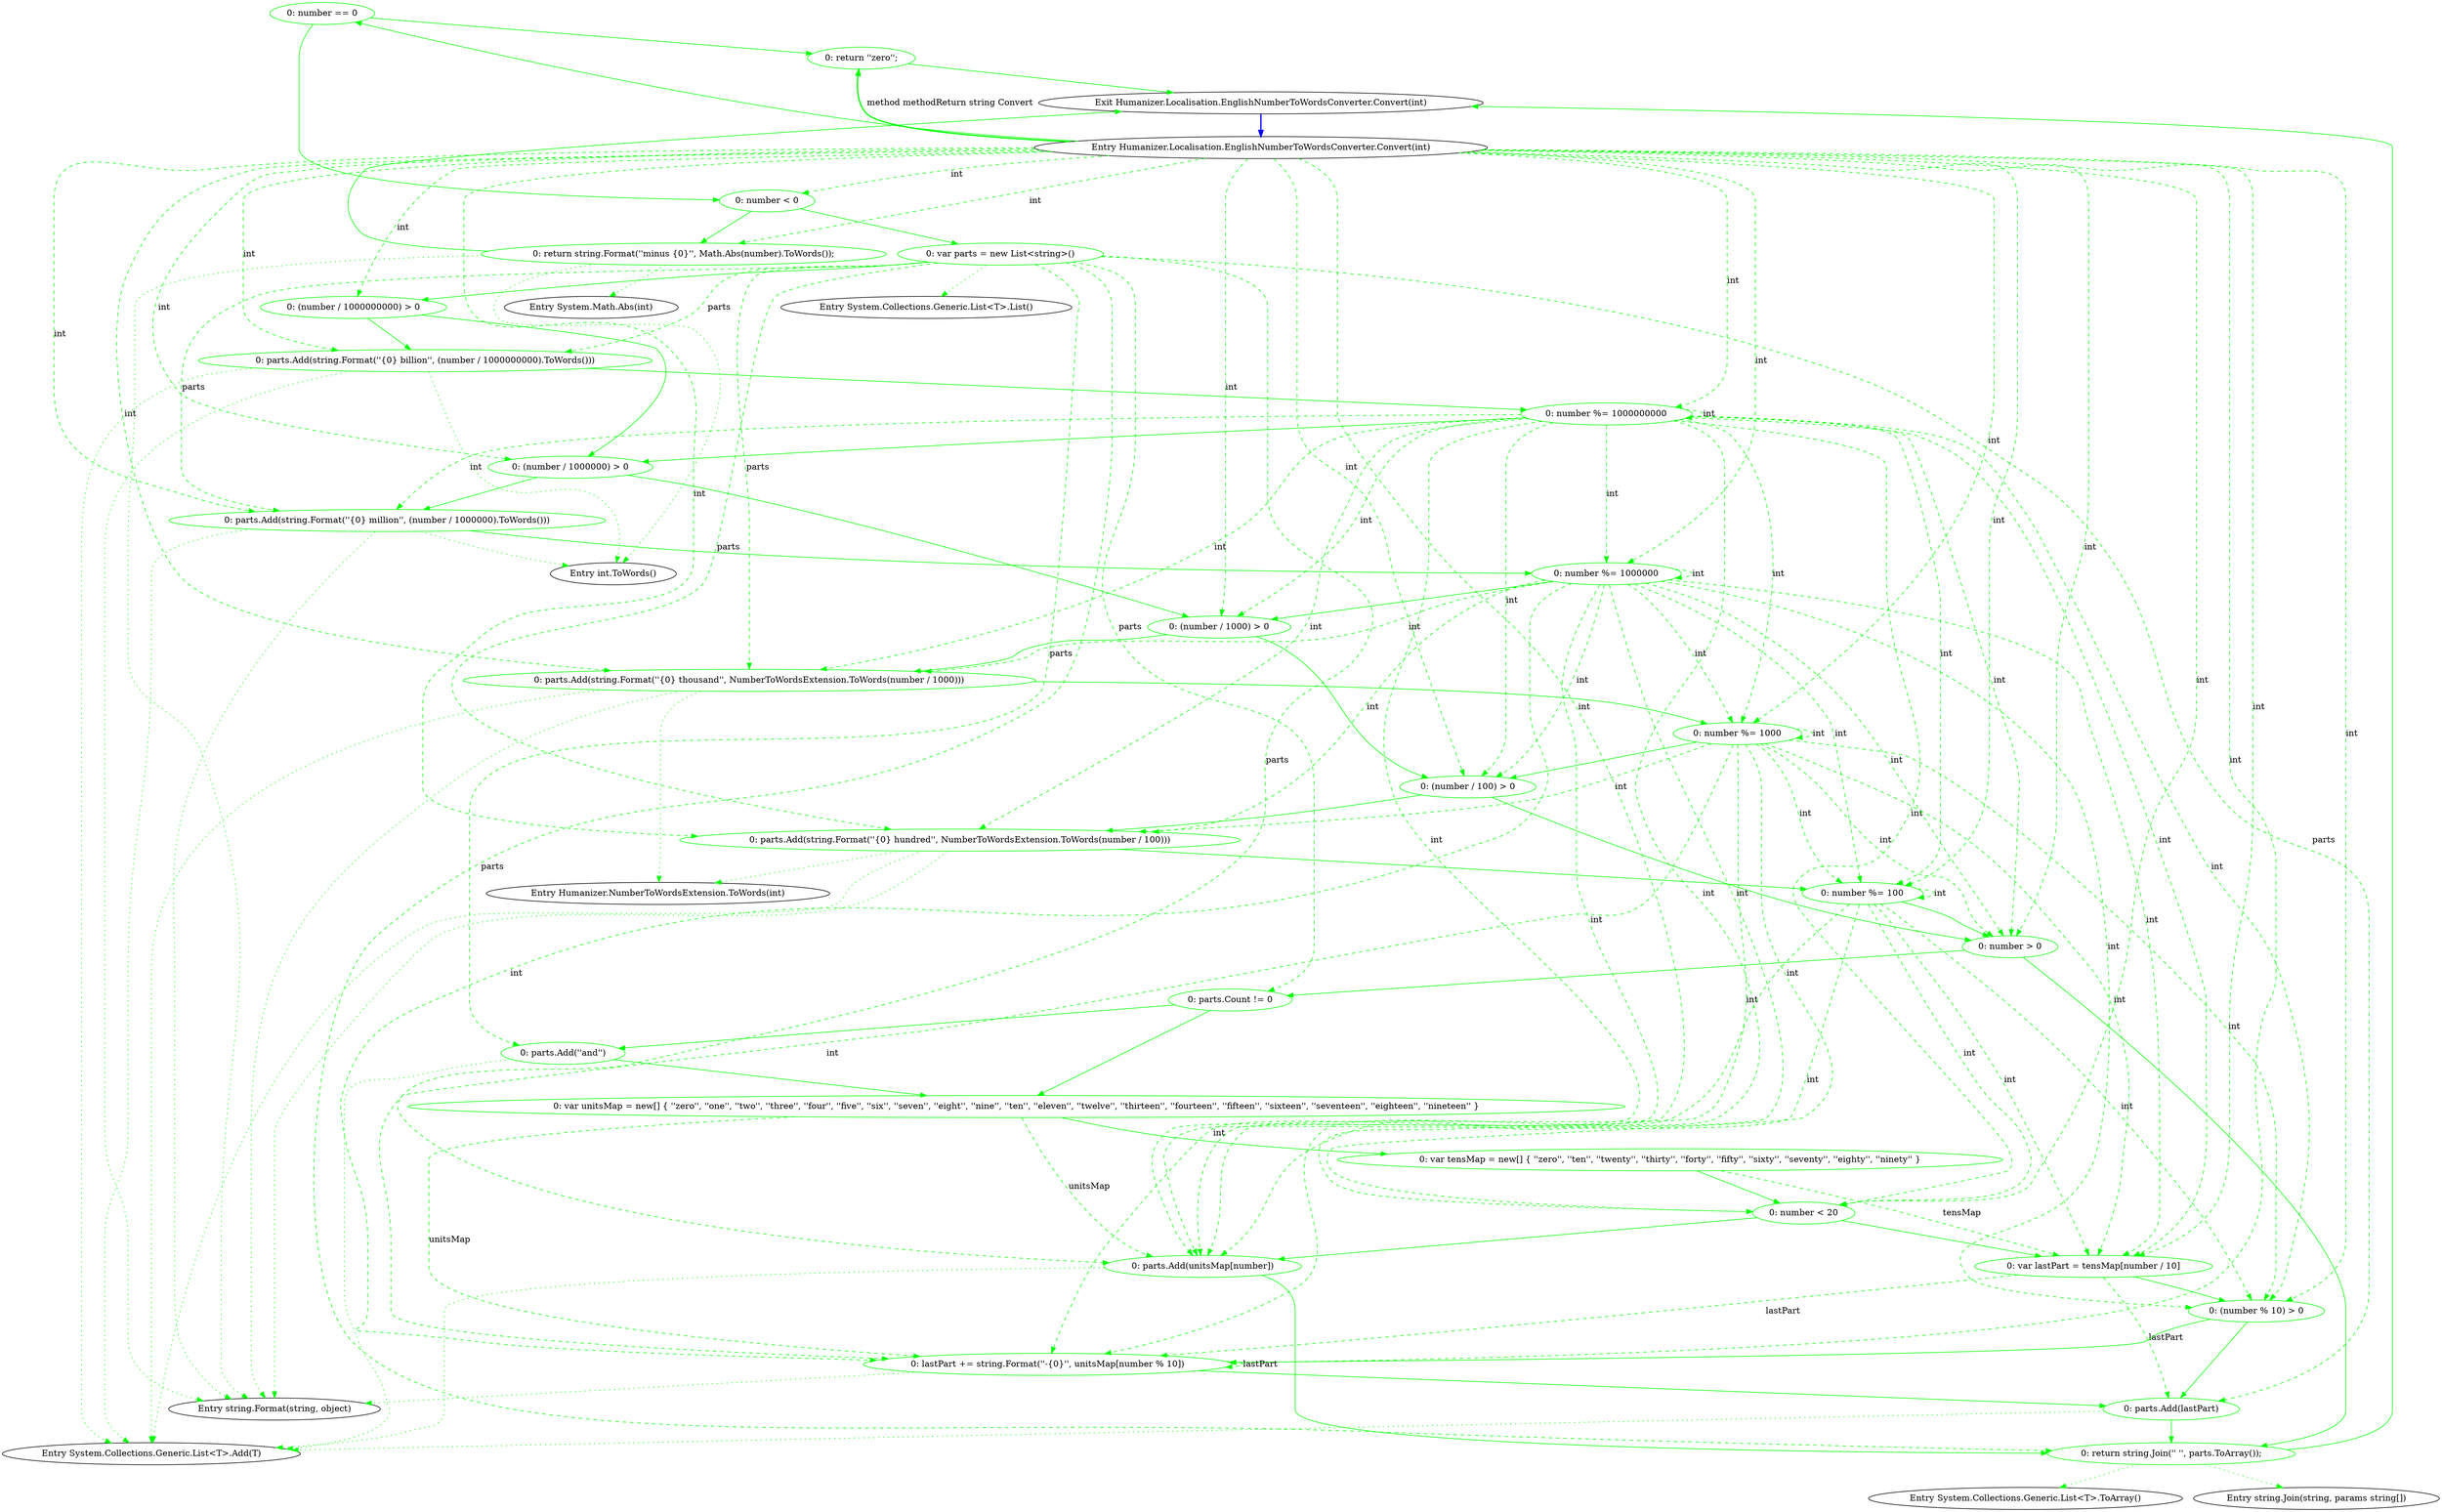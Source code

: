 digraph  {
d1 [cluster="Humanizer.Localisation.EnglishNumberToWordsConverter.Convert(int)", color=green, community=0, label="0: number == 0", span="9-9"];
d0 [cluster="Humanizer.Localisation.EnglishNumberToWordsConverter.Convert(int)", label="Entry Humanizer.Localisation.EnglishNumberToWordsConverter.Convert(int)", span="7-7"];
d2 [cluster="Humanizer.Localisation.EnglishNumberToWordsConverter.Convert(int)", color=green, community=0, label="0: return ''zero'';", span="10-10"];
d3 [cluster="Humanizer.Localisation.EnglishNumberToWordsConverter.Convert(int)", color=green, community=0, label="0: number < 0", span="12-12"];
d4 [cluster="Humanizer.Localisation.EnglishNumberToWordsConverter.Convert(int)", color=green, community=0, label="0: return string.Format(''minus {0}'', Math.Abs(number).ToWords());", span="13-13"];
d5 [cluster="Humanizer.Localisation.EnglishNumberToWordsConverter.Convert(int)", color=green, community=0, label="0: var parts = new List<string>()", span="15-15"];
d30 [cluster="Humanizer.Localisation.EnglishNumberToWordsConverter.Convert(int)", label="Exit Humanizer.Localisation.EnglishNumberToWordsConverter.Convert(int)", span="7-7"];
d31 [cluster="System.Math.Abs(int)", label="Entry System.Math.Abs(int)", span="0-0"];
d32 [cluster="int.ToWords()", label="Entry int.ToWords()", span="25-25"];
d33 [cluster="string.Format(string, object)", label="Entry string.Format(string, object)", span="0-0"];
d6 [cluster="Humanizer.Localisation.EnglishNumberToWordsConverter.Convert(int)", color=green, community=0, label="0: (number / 1000000000) > 0", span="17-17"];
d7 [cluster="Humanizer.Localisation.EnglishNumberToWordsConverter.Convert(int)", color=green, community=0, label="0: parts.Add(string.Format(''{0} billion'', (number / 1000000000).ToWords()))", span="19-19"];
d9 [cluster="Humanizer.Localisation.EnglishNumberToWordsConverter.Convert(int)", color=green, community=0, label="0: (number / 1000000) > 0", span="23-23"];
d8 [cluster="Humanizer.Localisation.EnglishNumberToWordsConverter.Convert(int)", color=green, community=0, label="0: number %= 1000000000", span="20-20"];
d35 [cluster="System.Collections.Generic.List<T>.Add(T)", label="Entry System.Collections.Generic.List<T>.Add(T)", span="0-0"];
d10 [cluster="Humanizer.Localisation.EnglishNumberToWordsConverter.Convert(int)", color=green, community=0, label="0: parts.Add(string.Format(''{0} million'', (number / 1000000).ToWords()))", span="25-25"];
d11 [cluster="Humanizer.Localisation.EnglishNumberToWordsConverter.Convert(int)", color=green, community=0, label="0: number %= 1000000", span="26-26"];
d12 [cluster="Humanizer.Localisation.EnglishNumberToWordsConverter.Convert(int)", color=green, community=0, label="0: (number / 1000) > 0", span="29-29"];
d13 [cluster="Humanizer.Localisation.EnglishNumberToWordsConverter.Convert(int)", color=green, community=0, label="0: parts.Add(string.Format(''{0} thousand'', NumberToWordsExtension.ToWords(number / 1000)))", span="31-31"];
d14 [cluster="Humanizer.Localisation.EnglishNumberToWordsConverter.Convert(int)", color=green, community=0, label="0: number %= 1000", span="32-32"];
d15 [cluster="Humanizer.Localisation.EnglishNumberToWordsConverter.Convert(int)", color=green, community=0, label="0: (number / 100) > 0", span="35-35"];
d16 [cluster="Humanizer.Localisation.EnglishNumberToWordsConverter.Convert(int)", color=green, community=0, label="0: parts.Add(string.Format(''{0} hundred'', NumberToWordsExtension.ToWords(number / 100)))", span="37-37"];
d17 [cluster="Humanizer.Localisation.EnglishNumberToWordsConverter.Convert(int)", color=green, community=0, label="0: number %= 100", span="38-38"];
d18 [cluster="Humanizer.Localisation.EnglishNumberToWordsConverter.Convert(int)", color=green, community=0, label="0: number > 0", span="41-41"];
d23 [cluster="Humanizer.Localisation.EnglishNumberToWordsConverter.Convert(int)", color=green, community=0, label="0: number < 20", span="49-49"];
d24 [cluster="Humanizer.Localisation.EnglishNumberToWordsConverter.Convert(int)", color=green, community=0, label="0: parts.Add(unitsMap[number])", span="50-50"];
d25 [cluster="Humanizer.Localisation.EnglishNumberToWordsConverter.Convert(int)", color=green, community=0, label="0: var lastPart = tensMap[number / 10]", span="53-53"];
d26 [cluster="Humanizer.Localisation.EnglishNumberToWordsConverter.Convert(int)", color=green, community=0, label="0: (number % 10) > 0", span="54-54"];
d27 [cluster="Humanizer.Localisation.EnglishNumberToWordsConverter.Convert(int)", color=green, community=0, label="0: lastPart += string.Format(''-{0}'', unitsMap[number % 10])", span="55-55"];
d36 [cluster="Humanizer.NumberToWordsExtension.ToWords(int)", label="Entry Humanizer.NumberToWordsExtension.ToWords(int)", span="25-25"];
d19 [cluster="Humanizer.Localisation.EnglishNumberToWordsConverter.Convert(int)", color=green, community=0, label="0: parts.Count != 0", span="43-43"];
d29 [cluster="Humanizer.Localisation.EnglishNumberToWordsConverter.Convert(int)", color=green, community=0, label="0: return string.Join('' '', parts.ToArray());", span="61-61"];
d22 [cluster="Humanizer.Localisation.EnglishNumberToWordsConverter.Convert(int)", color=green, community=0, label="0: var tensMap = new[] { ''zero'', ''ten'', ''twenty'', ''thirty'', ''forty'', ''fifty'', ''sixty'', ''seventy'', ''eighty'', ''ninety'' }", span="47-47"];
d21 [cluster="Humanizer.Localisation.EnglishNumberToWordsConverter.Convert(int)", color=green, community=0, label="0: var unitsMap = new[] { ''zero'', ''one'', ''two'', ''three'', ''four'', ''five'', ''six'', ''seven'', ''eight'', ''nine'', ''ten'', ''eleven'', ''twelve'', ''thirteen'', ''fourteen'', ''fifteen'', ''sixteen'', ''seventeen'', ''eighteen'', ''nineteen'' }", span="46-46"];
d28 [cluster="Humanizer.Localisation.EnglishNumberToWordsConverter.Convert(int)", color=green, community=0, label="0: parts.Add(lastPart)", span="57-57"];
d34 [cluster="System.Collections.Generic.List<T>.List()", label="Entry System.Collections.Generic.List<T>.List()", span="0-0"];
d20 [cluster="Humanizer.Localisation.EnglishNumberToWordsConverter.Convert(int)", color=green, community=0, label="0: parts.Add(''and'')", span="44-44"];
d37 [cluster="System.Collections.Generic.List<T>.ToArray()", label="Entry System.Collections.Generic.List<T>.ToArray()", span="0-0"];
d38 [cluster="string.Join(string, params string[])", label="Entry string.Join(string, params string[])", span="0-0"];
d1 -> d2  [color=green, key=0, style=solid];
d1 -> d3  [color=green, key=0, style=solid];
d0 -> d1  [color=green, key=0, style=solid];
d0 -> d3  [color=green, key=1, label=int, style=dashed];
d0 -> d4  [color=green, key=1, label=int, style=dashed];
d0 -> d6  [color=green, key=1, label=int, style=dashed];
d0 -> d7  [color=green, key=1, label=int, style=dashed];
d0 -> d8  [color=green, key=1, label=int, style=dashed];
d0 -> d9  [color=green, key=1, label=int, style=dashed];
d0 -> d10  [color=green, key=1, label=int, style=dashed];
d0 -> d11  [color=green, key=1, label=int, style=dashed];
d0 -> d12  [color=green, key=1, label=int, style=dashed];
d0 -> d13  [color=green, key=1, label=int, style=dashed];
d0 -> d14  [color=green, key=1, label=int, style=dashed];
d0 -> d15  [color=green, key=1, label=int, style=dashed];
d0 -> d16  [color=green, key=1, label=int, style=dashed];
d0 -> d17  [color=green, key=1, label=int, style=dashed];
d0 -> d18  [color=green, key=1, label=int, style=dashed];
d0 -> d23  [color=green, key=1, label=int, style=dashed];
d0 -> d24  [color=green, key=1, label=int, style=dashed];
d0 -> d25  [color=green, key=1, label=int, style=dashed];
d0 -> d26  [color=green, key=1, label=int, style=dashed];
d0 -> d27  [color=green, key=1, label=int, style=dashed];
d0 -> d2  [color=green, key=3, label="method methodReturn string Convert", style=bold];
d2 -> d30  [color=green, key=0, style=solid];
d3 -> d4  [color=green, key=0, style=solid];
d3 -> d5  [color=green, key=0, style=solid];
d4 -> d30  [color=green, key=0, style=solid];
d4 -> d31  [color=green, key=2, style=dotted];
d4 -> d32  [color=green, key=2, style=dotted];
d4 -> d33  [color=green, key=2, style=dotted];
d5 -> d6  [color=green, key=0, style=solid];
d5 -> d7  [color=green, key=1, label=parts, style=dashed];
d5 -> d10  [color=green, key=1, label=parts, style=dashed];
d5 -> d13  [color=green, key=1, label=parts, style=dashed];
d5 -> d16  [color=green, key=1, label=parts, style=dashed];
d5 -> d24  [color=green, key=1, label=parts, style=dashed];
d5 -> d34  [color=green, key=2, style=dotted];
d5 -> d19  [color=green, key=1, label=parts, style=dashed];
d5 -> d20  [color=green, key=1, label=parts, style=dashed];
d5 -> d28  [color=green, key=1, label=parts, style=dashed];
d5 -> d29  [color=green, key=1, label=parts, style=dashed];
d30 -> d0  [color=blue, key=0, style=bold];
d6 -> d7  [color=green, key=0, style=solid];
d6 -> d9  [color=green, key=0, style=solid];
d7 -> d8  [color=green, key=0, style=solid];
d7 -> d32  [color=green, key=2, style=dotted];
d7 -> d33  [color=green, key=2, style=dotted];
d7 -> d35  [color=green, key=2, style=dotted];
d9 -> d10  [color=green, key=0, style=solid];
d9 -> d12  [color=green, key=0, style=solid];
d8 -> d8  [color=green, key=1, label=int, style=dashed];
d8 -> d9  [color=green, key=0, style=solid];
d8 -> d10  [color=green, key=1, label=int, style=dashed];
d8 -> d11  [color=green, key=1, label=int, style=dashed];
d8 -> d12  [color=green, key=1, label=int, style=dashed];
d8 -> d13  [color=green, key=1, label=int, style=dashed];
d8 -> d14  [color=green, key=1, label=int, style=dashed];
d8 -> d15  [color=green, key=1, label=int, style=dashed];
d8 -> d16  [color=green, key=1, label=int, style=dashed];
d8 -> d17  [color=green, key=1, label=int, style=dashed];
d8 -> d18  [color=green, key=1, label=int, style=dashed];
d8 -> d23  [color=green, key=1, label=int, style=dashed];
d8 -> d24  [color=green, key=1, label=int, style=dashed];
d8 -> d25  [color=green, key=1, label=int, style=dashed];
d8 -> d26  [color=green, key=1, label=int, style=dashed];
d8 -> d27  [color=green, key=1, label=int, style=dashed];
d10 -> d11  [color=green, key=0, style=solid];
d10 -> d32  [color=green, key=2, style=dotted];
d10 -> d33  [color=green, key=2, style=dotted];
d10 -> d35  [color=green, key=2, style=dotted];
d11 -> d11  [color=green, key=1, label=int, style=dashed];
d11 -> d12  [color=green, key=0, style=solid];
d11 -> d13  [color=green, key=1, label=int, style=dashed];
d11 -> d14  [color=green, key=1, label=int, style=dashed];
d11 -> d15  [color=green, key=1, label=int, style=dashed];
d11 -> d16  [color=green, key=1, label=int, style=dashed];
d11 -> d17  [color=green, key=1, label=int, style=dashed];
d11 -> d18  [color=green, key=1, label=int, style=dashed];
d11 -> d23  [color=green, key=1, label=int, style=dashed];
d11 -> d24  [color=green, key=1, label=int, style=dashed];
d11 -> d25  [color=green, key=1, label=int, style=dashed];
d11 -> d26  [color=green, key=1, label=int, style=dashed];
d11 -> d27  [color=green, key=1, label=int, style=dashed];
d12 -> d13  [color=green, key=0, style=solid];
d12 -> d15  [color=green, key=0, style=solid];
d13 -> d14  [color=green, key=0, style=solid];
d13 -> d36  [color=green, key=2, style=dotted];
d13 -> d33  [color=green, key=2, style=dotted];
d13 -> d35  [color=green, key=2, style=dotted];
d14 -> d14  [color=green, key=1, label=int, style=dashed];
d14 -> d15  [color=green, key=0, style=solid];
d14 -> d16  [color=green, key=1, label=int, style=dashed];
d14 -> d17  [color=green, key=1, label=int, style=dashed];
d14 -> d18  [color=green, key=1, label=int, style=dashed];
d14 -> d23  [color=green, key=1, label=int, style=dashed];
d14 -> d24  [color=green, key=1, label=int, style=dashed];
d14 -> d25  [color=green, key=1, label=int, style=dashed];
d14 -> d26  [color=green, key=1, label=int, style=dashed];
d14 -> d27  [color=green, key=1, label=int, style=dashed];
d15 -> d16  [color=green, key=0, style=solid];
d15 -> d18  [color=green, key=0, style=solid];
d16 -> d17  [color=green, key=0, style=solid];
d16 -> d36  [color=green, key=2, style=dotted];
d16 -> d33  [color=green, key=2, style=dotted];
d16 -> d35  [color=green, key=2, style=dotted];
d17 -> d17  [color=green, key=1, label=int, style=dashed];
d17 -> d18  [color=green, key=0, style=solid];
d17 -> d23  [color=green, key=1, label=int, style=dashed];
d17 -> d24  [color=green, key=1, label=int, style=dashed];
d17 -> d25  [color=green, key=1, label=int, style=dashed];
d17 -> d26  [color=green, key=1, label=int, style=dashed];
d17 -> d27  [color=green, key=1, label=int, style=dashed];
d18 -> d19  [color=green, key=0, style=solid];
d18 -> d29  [color=green, key=0, style=solid];
d23 -> d24  [color=green, key=0, style=solid];
d23 -> d25  [color=green, key=0, style=solid];
d24 -> d29  [color=green, key=0, style=solid];
d24 -> d35  [color=green, key=2, style=dotted];
d25 -> d26  [color=green, key=0, style=solid];
d25 -> d27  [color=green, key=1, label=lastPart, style=dashed];
d25 -> d28  [color=green, key=1, label=lastPart, style=dashed];
d26 -> d27  [color=green, key=0, style=solid];
d26 -> d28  [color=green, key=0, style=solid];
d27 -> d27  [color=green, key=1, label=lastPart, style=dashed];
d27 -> d28  [color=green, key=0, style=solid];
d27 -> d33  [color=green, key=2, style=dotted];
d19 -> d20  [color=green, key=0, style=solid];
d19 -> d21  [color=green, key=0, style=solid];
d29 -> d30  [color=green, key=0, style=solid];
d29 -> d37  [color=green, key=2, style=dotted];
d29 -> d38  [color=green, key=2, style=dotted];
d22 -> d23  [color=green, key=0, style=solid];
d22 -> d25  [color=green, key=1, label=tensMap, style=dashed];
d21 -> d24  [color=green, key=1, label=unitsMap, style=dashed];
d21 -> d27  [color=green, key=1, label=unitsMap, style=dashed];
d21 -> d22  [color=green, key=0, style=solid];
d28 -> d29  [color=green, key=0, style=solid];
d28 -> d35  [color=green, key=2, style=dotted];
d20 -> d21  [color=green, key=0, style=solid];
d20 -> d35  [color=green, key=2, style=dotted];
}
